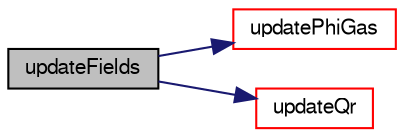 digraph "updateFields"
{
  bgcolor="transparent";
  edge [fontname="FreeSans",fontsize="10",labelfontname="FreeSans",labelfontsize="10"];
  node [fontname="FreeSans",fontsize="10",shape=record];
  rankdir="LR";
  Node193 [label="updateFields",height=0.2,width=0.4,color="black", fillcolor="grey75", style="filled", fontcolor="black"];
  Node193 -> Node194 [color="midnightblue",fontsize="10",style="solid",fontname="FreeSans"];
  Node194 [label="updatePhiGas",height=0.2,width=0.4,color="red",URL="$a28978.html#a7929b3edb2e13e93a3e98e85bfd45b43",tooltip="Update enthalpy flux for pyrolysis gases. "];
  Node193 -> Node277 [color="midnightblue",fontsize="10",style="solid",fontname="FreeSans"];
  Node277 [label="updateQr",height=0.2,width=0.4,color="red",URL="$a28978.html#a7f226e9587fdbd0707a2d93c76e91aaf",tooltip="Update radiative flux in pyrolysis region. "];
}

